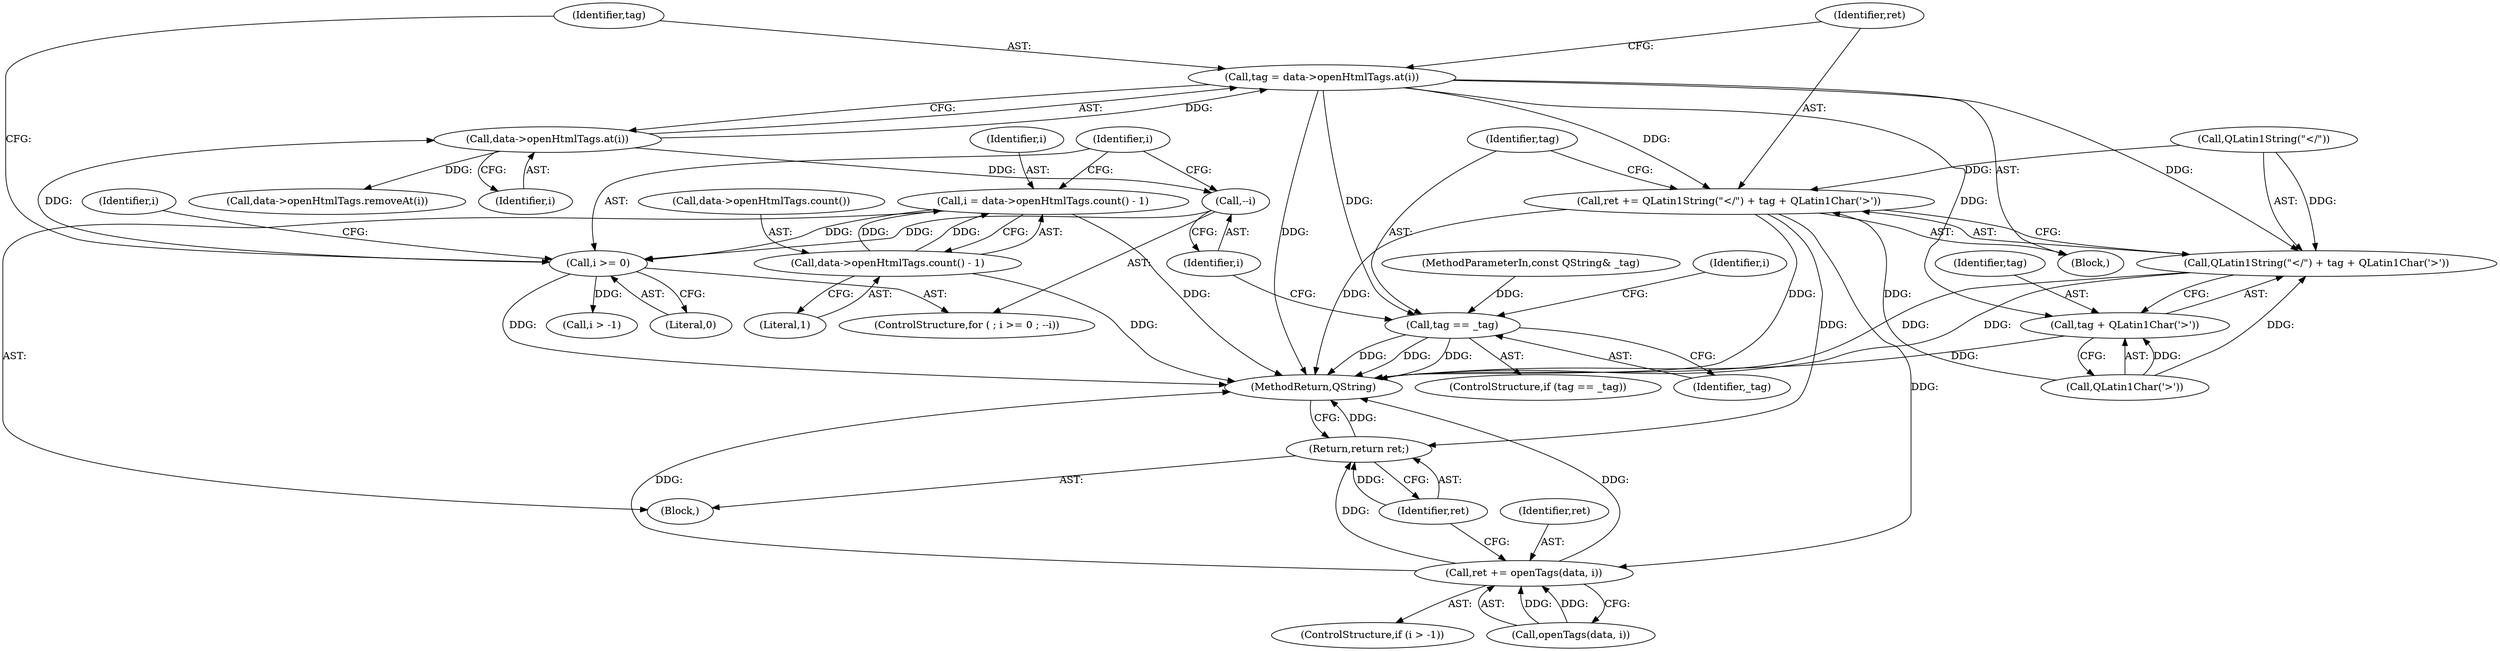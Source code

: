 digraph "0_kde_6a7f59ee1b9dbc6e5cf9e5f3b306504d02b73ef0@API" {
"1000119" [label="(Call,tag = data->openHtmlTags.at(i))"];
"1000121" [label="(Call,data->openHtmlTags.at(i))"];
"1000113" [label="(Call,i >= 0)"];
"1000116" [label="(Call,--i)"];
"1000107" [label="(Call,i = data->openHtmlTags.count() - 1)"];
"1000109" [label="(Call,data->openHtmlTags.count() - 1)"];
"1000123" [label="(Call,ret += QLatin1String(\"</\") + tag + QLatin1Char('>'))"];
"1000145" [label="(Call,ret += openTags(data, i))"];
"1000150" [label="(Return,return ret;)"];
"1000125" [label="(Call,QLatin1String(\"</\") + tag + QLatin1Char('>'))"];
"1000128" [label="(Call,tag + QLatin1Char('>'))"];
"1000133" [label="(Call,tag == _tag)"];
"1000133" [label="(Call,tag == _tag)"];
"1000116" [label="(Call,--i)"];
"1000124" [label="(Identifier,ret)"];
"1000114" [label="(Identifier,i)"];
"1000128" [label="(Call,tag + QLatin1Char('>'))"];
"1000137" [label="(Call,data->openHtmlTags.removeAt(i))"];
"1000150" [label="(Return,return ret;)"];
"1000141" [label="(Call,i > -1)"];
"1000134" [label="(Identifier,tag)"];
"1000118" [label="(Block,)"];
"1000123" [label="(Call,ret += QLatin1String(\"</\") + tag + QLatin1Char('>'))"];
"1000152" [label="(MethodReturn,QString)"];
"1000125" [label="(Call,QLatin1String(\"</\") + tag + QLatin1Char('>'))"];
"1000115" [label="(Literal,0)"];
"1000119" [label="(Call,tag = data->openHtmlTags.at(i))"];
"1000120" [label="(Identifier,tag)"];
"1000142" [label="(Identifier,i)"];
"1000110" [label="(Call,data->openHtmlTags.count())"];
"1000140" [label="(ControlStructure,if (i > -1))"];
"1000145" [label="(Call,ret += openTags(data, i))"];
"1000129" [label="(Identifier,tag)"];
"1000138" [label="(Identifier,i)"];
"1000108" [label="(Identifier,i)"];
"1000126" [label="(Call,QLatin1String(\"</\"))"];
"1000130" [label="(Call,QLatin1Char('>'))"];
"1000117" [label="(Identifier,i)"];
"1000107" [label="(Call,i = data->openHtmlTags.count() - 1)"];
"1000135" [label="(Identifier,_tag)"];
"1000103" [label="(Block,)"];
"1000146" [label="(Identifier,ret)"];
"1000121" [label="(Call,data->openHtmlTags.at(i))"];
"1000112" [label="(ControlStructure,for ( ; i >= 0 ; --i))"];
"1000111" [label="(Literal,1)"];
"1000102" [label="(MethodParameterIn,const QString& _tag)"];
"1000113" [label="(Call,i >= 0)"];
"1000109" [label="(Call,data->openHtmlTags.count() - 1)"];
"1000132" [label="(ControlStructure,if (tag == _tag))"];
"1000122" [label="(Identifier,i)"];
"1000147" [label="(Call,openTags(data, i))"];
"1000151" [label="(Identifier,ret)"];
"1000119" -> "1000118"  [label="AST: "];
"1000119" -> "1000121"  [label="CFG: "];
"1000120" -> "1000119"  [label="AST: "];
"1000121" -> "1000119"  [label="AST: "];
"1000124" -> "1000119"  [label="CFG: "];
"1000119" -> "1000152"  [label="DDG: "];
"1000121" -> "1000119"  [label="DDG: "];
"1000119" -> "1000123"  [label="DDG: "];
"1000119" -> "1000125"  [label="DDG: "];
"1000119" -> "1000128"  [label="DDG: "];
"1000119" -> "1000133"  [label="DDG: "];
"1000121" -> "1000122"  [label="CFG: "];
"1000122" -> "1000121"  [label="AST: "];
"1000121" -> "1000116"  [label="DDG: "];
"1000113" -> "1000121"  [label="DDG: "];
"1000121" -> "1000137"  [label="DDG: "];
"1000113" -> "1000112"  [label="AST: "];
"1000113" -> "1000115"  [label="CFG: "];
"1000114" -> "1000113"  [label="AST: "];
"1000115" -> "1000113"  [label="AST: "];
"1000120" -> "1000113"  [label="CFG: "];
"1000142" -> "1000113"  [label="CFG: "];
"1000113" -> "1000152"  [label="DDG: "];
"1000116" -> "1000113"  [label="DDG: "];
"1000107" -> "1000113"  [label="DDG: "];
"1000113" -> "1000141"  [label="DDG: "];
"1000116" -> "1000112"  [label="AST: "];
"1000116" -> "1000117"  [label="CFG: "];
"1000117" -> "1000116"  [label="AST: "];
"1000114" -> "1000116"  [label="CFG: "];
"1000107" -> "1000103"  [label="AST: "];
"1000107" -> "1000109"  [label="CFG: "];
"1000108" -> "1000107"  [label="AST: "];
"1000109" -> "1000107"  [label="AST: "];
"1000114" -> "1000107"  [label="CFG: "];
"1000107" -> "1000152"  [label="DDG: "];
"1000109" -> "1000107"  [label="DDG: "];
"1000109" -> "1000107"  [label="DDG: "];
"1000109" -> "1000111"  [label="CFG: "];
"1000110" -> "1000109"  [label="AST: "];
"1000111" -> "1000109"  [label="AST: "];
"1000109" -> "1000152"  [label="DDG: "];
"1000123" -> "1000118"  [label="AST: "];
"1000123" -> "1000125"  [label="CFG: "];
"1000124" -> "1000123"  [label="AST: "];
"1000125" -> "1000123"  [label="AST: "];
"1000134" -> "1000123"  [label="CFG: "];
"1000123" -> "1000152"  [label="DDG: "];
"1000123" -> "1000152"  [label="DDG: "];
"1000126" -> "1000123"  [label="DDG: "];
"1000130" -> "1000123"  [label="DDG: "];
"1000123" -> "1000145"  [label="DDG: "];
"1000123" -> "1000150"  [label="DDG: "];
"1000145" -> "1000140"  [label="AST: "];
"1000145" -> "1000147"  [label="CFG: "];
"1000146" -> "1000145"  [label="AST: "];
"1000147" -> "1000145"  [label="AST: "];
"1000151" -> "1000145"  [label="CFG: "];
"1000145" -> "1000152"  [label="DDG: "];
"1000145" -> "1000152"  [label="DDG: "];
"1000147" -> "1000145"  [label="DDG: "];
"1000147" -> "1000145"  [label="DDG: "];
"1000145" -> "1000150"  [label="DDG: "];
"1000150" -> "1000103"  [label="AST: "];
"1000150" -> "1000151"  [label="CFG: "];
"1000151" -> "1000150"  [label="AST: "];
"1000152" -> "1000150"  [label="CFG: "];
"1000150" -> "1000152"  [label="DDG: "];
"1000151" -> "1000150"  [label="DDG: "];
"1000125" -> "1000128"  [label="CFG: "];
"1000126" -> "1000125"  [label="AST: "];
"1000128" -> "1000125"  [label="AST: "];
"1000125" -> "1000152"  [label="DDG: "];
"1000125" -> "1000152"  [label="DDG: "];
"1000126" -> "1000125"  [label="DDG: "];
"1000130" -> "1000125"  [label="DDG: "];
"1000128" -> "1000130"  [label="CFG: "];
"1000129" -> "1000128"  [label="AST: "];
"1000130" -> "1000128"  [label="AST: "];
"1000128" -> "1000152"  [label="DDG: "];
"1000130" -> "1000128"  [label="DDG: "];
"1000133" -> "1000132"  [label="AST: "];
"1000133" -> "1000135"  [label="CFG: "];
"1000134" -> "1000133"  [label="AST: "];
"1000135" -> "1000133"  [label="AST: "];
"1000138" -> "1000133"  [label="CFG: "];
"1000117" -> "1000133"  [label="CFG: "];
"1000133" -> "1000152"  [label="DDG: "];
"1000133" -> "1000152"  [label="DDG: "];
"1000133" -> "1000152"  [label="DDG: "];
"1000102" -> "1000133"  [label="DDG: "];
}
